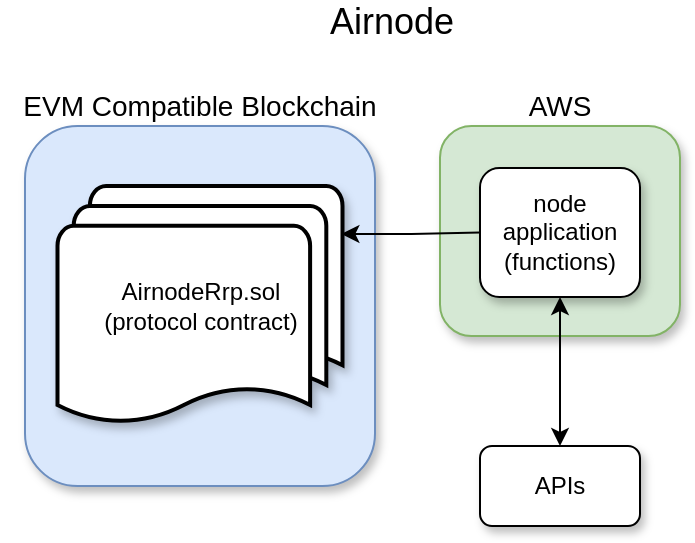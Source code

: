 <mxfile version="15.4.0" type="device"><diagram id="xxqRVpqqsnweizQSOmK6" name="Page-1"><mxGraphModel dx="1106" dy="860" grid="1" gridSize="10" guides="1" tooltips="1" connect="1" arrows="1" fold="1" page="1" pageScale="1" pageWidth="850" pageHeight="1100" math="0" shadow="0"><root><mxCell id="0"/><mxCell id="1" parent="0"/><mxCell id="1xbiUHphV33eiq70GTrb-14" value="" style="rounded=1;whiteSpace=wrap;html=1;fillColor=#d5e8d4;strokeColor=#82b366;shadow=1;" parent="1" vertex="1"><mxGeometry x="260" y="72" width="120" height="105" as="geometry"/></mxCell><mxCell id="1xbiUHphV33eiq70GTrb-1" value="APIs" style="rounded=1;whiteSpace=wrap;html=1;shadow=1;" parent="1" vertex="1"><mxGeometry x="280" y="232" width="80" height="40" as="geometry"/></mxCell><mxCell id="1xbiUHphV33eiq70GTrb-7" style="edgeStyle=orthogonalEdgeStyle;rounded=0;orthogonalLoop=1;jettySize=auto;html=1;entryX=0.5;entryY=0;entryDx=0;entryDy=0;startArrow=classic;startFill=1;" parent="1" source="1xbiUHphV33eiq70GTrb-2" target="1xbiUHphV33eiq70GTrb-1" edge="1"><mxGeometry relative="1" as="geometry"/></mxCell><mxCell id="1xbiUHphV33eiq70GTrb-2" value="node&lt;br&gt;application&lt;br&gt;(functions)" style="rounded=1;whiteSpace=wrap;html=1;shadow=1;" parent="1" vertex="1"><mxGeometry x="280" y="93" width="80" height="64.5" as="geometry"/></mxCell><mxCell id="1xbiUHphV33eiq70GTrb-3" value="" style="rounded=1;whiteSpace=wrap;html=1;fillColor=#dae8fc;strokeColor=#6c8ebf;shadow=1;" parent="1" vertex="1"><mxGeometry x="52.5" y="72" width="175" height="180" as="geometry"/></mxCell><mxCell id="1xbiUHphV33eiq70GTrb-4" value="EVM Compatible Blockchain" style="text;html=1;strokeColor=none;fillColor=none;align=center;verticalAlign=middle;whiteSpace=wrap;rounded=0;fontSize=14;" parent="1" vertex="1"><mxGeometry x="40" y="52" width="200" height="20" as="geometry"/></mxCell><mxCell id="1xbiUHphV33eiq70GTrb-13" style="edgeStyle=orthogonalEdgeStyle;rounded=0;orthogonalLoop=1;jettySize=auto;html=1;exitX=0.996;exitY=0.2;exitDx=0;exitDy=0;exitPerimeter=0;entryX=0;entryY=0.5;entryDx=0;entryDy=0;startArrow=classic;startFill=1;strokeColor=#000000;endArrow=none;endFill=0;" parent="1" source="1xbiUHphV33eiq70GTrb-6" target="1xbiUHphV33eiq70GTrb-2" edge="1"><mxGeometry relative="1" as="geometry"/></mxCell><mxCell id="1xbiUHphV33eiq70GTrb-6" value="AirnodeRrp.sol&lt;br&gt;(protocol contract)" style="strokeWidth=2;html=1;shape=mxgraph.flowchart.multi-document;whiteSpace=wrap;shadow=1;" parent="1" vertex="1"><mxGeometry x="68.75" y="102" width="142.5" height="120" as="geometry"/></mxCell><mxCell id="1xbiUHphV33eiq70GTrb-15" value="&lt;span style=&quot;font-size: 14px;&quot;&gt;AWS&lt;/span&gt;" style="text;html=1;strokeColor=none;fillColor=none;align=center;verticalAlign=middle;whiteSpace=wrap;rounded=0;fontStyle=0;fontSize=14;" parent="1" vertex="1"><mxGeometry x="300" y="52" width="40" height="20" as="geometry"/></mxCell><mxCell id="5DY_eHngs7jIdPOJcHlN-1" value="&lt;font style=&quot;font-size: 18px&quot;&gt;Airnode&lt;/font&gt;" style="text;html=1;strokeColor=none;fillColor=none;align=center;verticalAlign=middle;whiteSpace=wrap;rounded=0;" parent="1" vertex="1"><mxGeometry x="216.25" y="10" width="40" height="20" as="geometry"/></mxCell></root></mxGraphModel></diagram></mxfile>